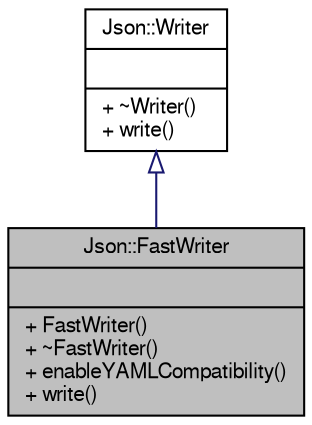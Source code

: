 digraph "Json::FastWriter"
{
  edge [fontname="FreeSans",fontsize="10",labelfontname="FreeSans",labelfontsize="10"];
  node [fontname="FreeSans",fontsize="10",shape=record];
  Node1 [label="{Json::FastWriter\n||+ FastWriter()\l+ ~FastWriter()\l+ enableYAMLCompatibility()\l+ write()\l}",height=0.2,width=0.4,color="black", fillcolor="grey75", style="filled" fontcolor="black"];
  Node2 -> Node1 [dir="back",color="midnightblue",fontsize="10",style="solid",arrowtail="onormal",fontname="FreeSans"];
  Node2 [label="{Json::Writer\n||+ ~Writer()\l+ write()\l}",height=0.2,width=0.4,color="black", fillcolor="white", style="filled",URL="$class_json_1_1_writer.html",tooltip="Abstract class for writers. "];
}
